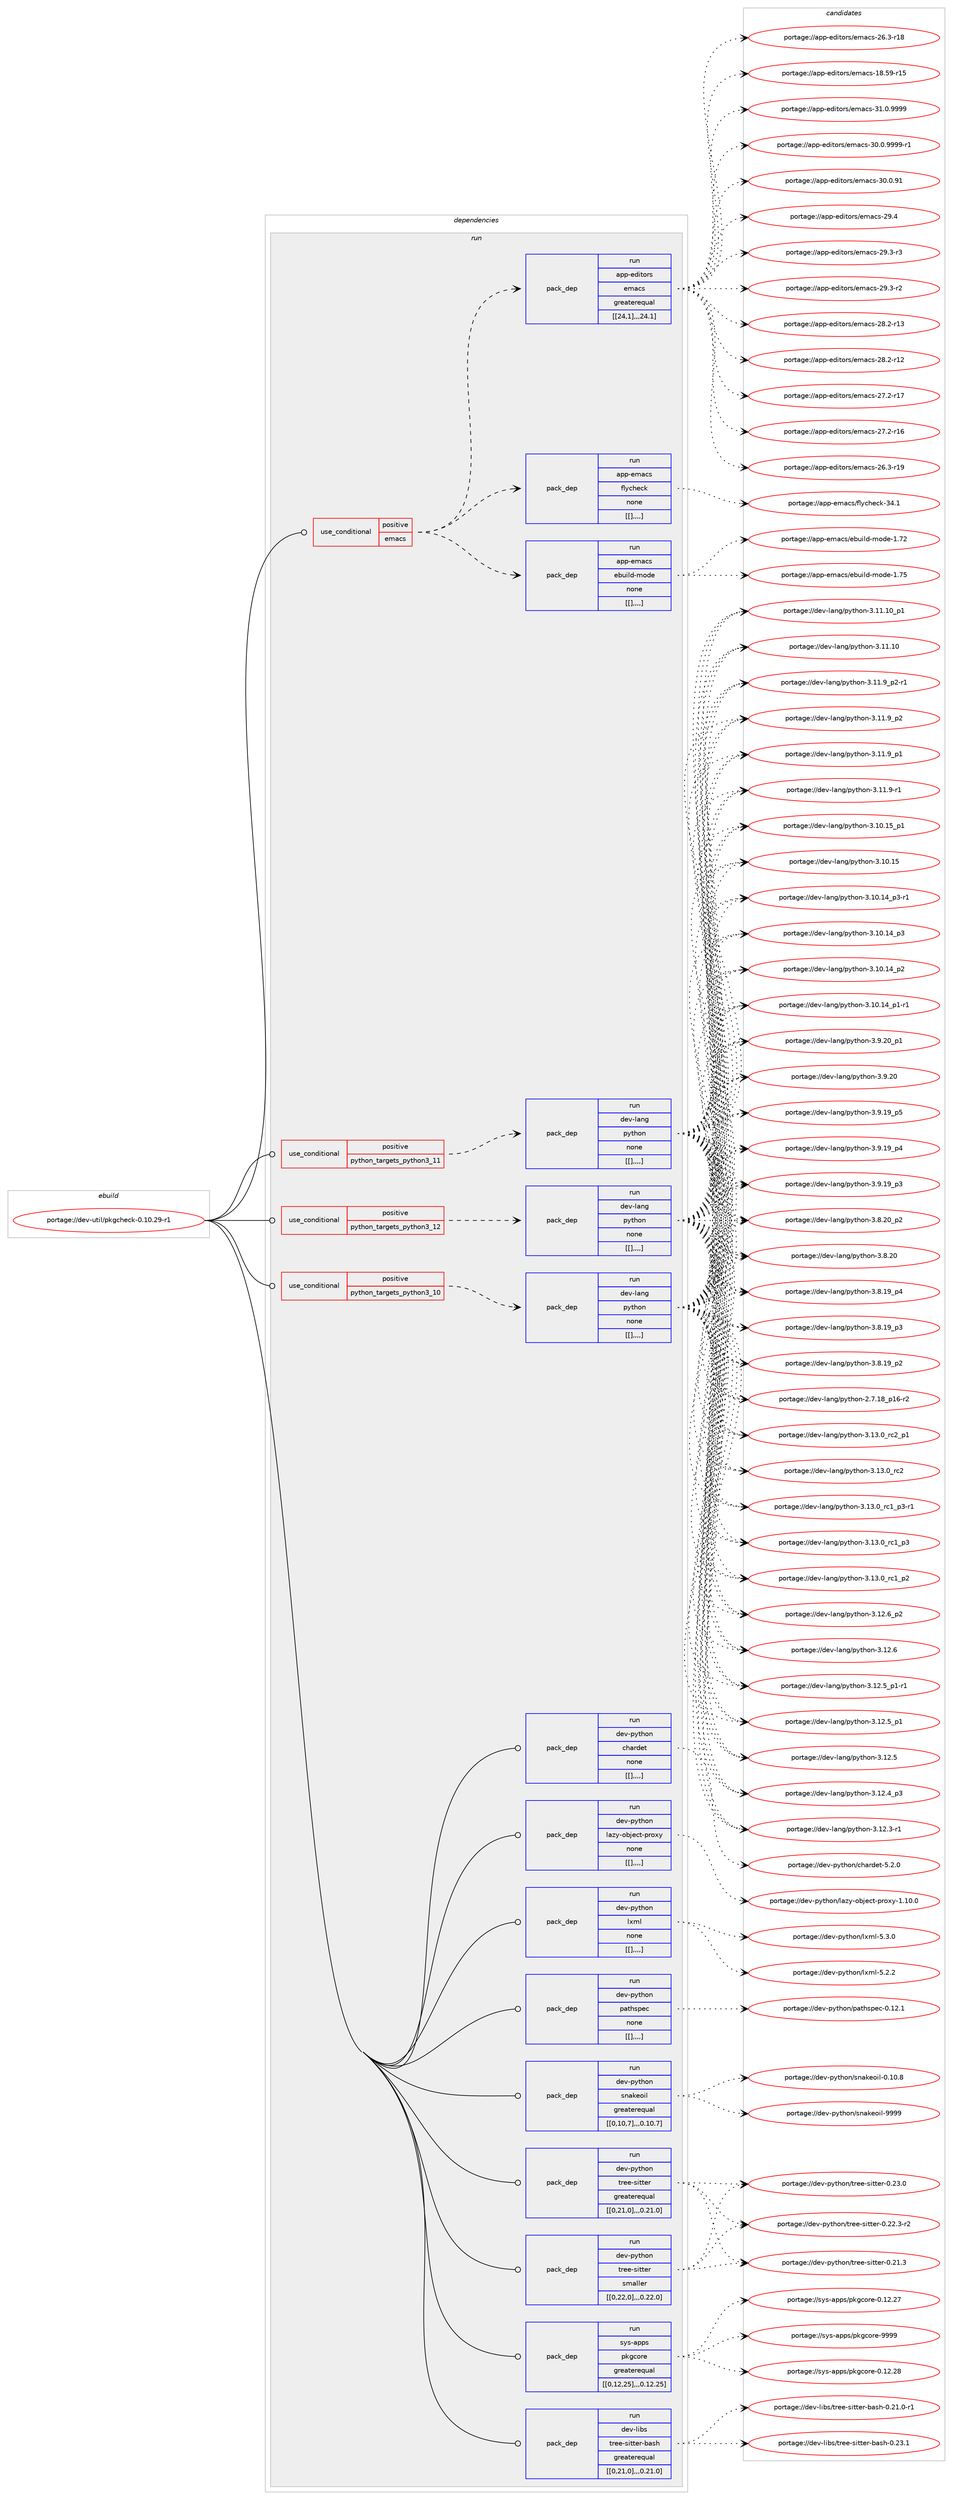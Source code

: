 digraph prolog {

# *************
# Graph options
# *************

newrank=true;
concentrate=true;
compound=true;
graph [rankdir=LR,fontname=Helvetica,fontsize=10,ranksep=1.5];#, ranksep=2.5, nodesep=0.2];
edge  [arrowhead=vee];
node  [fontname=Helvetica,fontsize=10];

# **********
# The ebuild
# **********

subgraph cluster_leftcol {
color=gray;
label=<<i>ebuild</i>>;
id [label="portage://dev-util/pkgcheck-0.10.29-r1", color=red, width=4, href="../dev-util/pkgcheck-0.10.29-r1.svg"];
}

# ****************
# The dependencies
# ****************

subgraph cluster_midcol {
color=gray;
label=<<i>dependencies</i>>;
subgraph cluster_compile {
fillcolor="#eeeeee";
style=filled;
label=<<i>compile</i>>;
}
subgraph cluster_compileandrun {
fillcolor="#eeeeee";
style=filled;
label=<<i>compile and run</i>>;
}
subgraph cluster_run {
fillcolor="#eeeeee";
style=filled;
label=<<i>run</i>>;
subgraph cond64110 {
dependency223484 [label=<<TABLE BORDER="0" CELLBORDER="1" CELLSPACING="0" CELLPADDING="4"><TR><TD ROWSPAN="3" CELLPADDING="10">use_conditional</TD></TR><TR><TD>positive</TD></TR><TR><TD>emacs</TD></TR></TABLE>>, shape=none, color=red];
subgraph pack157938 {
dependency223485 [label=<<TABLE BORDER="0" CELLBORDER="1" CELLSPACING="0" CELLPADDING="4" WIDTH="220"><TR><TD ROWSPAN="6" CELLPADDING="30">pack_dep</TD></TR><TR><TD WIDTH="110">run</TD></TR><TR><TD>app-editors</TD></TR><TR><TD>emacs</TD></TR><TR><TD>greaterequal</TD></TR><TR><TD>[[24,1],,,24.1]</TD></TR></TABLE>>, shape=none, color=blue];
}
dependency223484:e -> dependency223485:w [weight=20,style="dashed",arrowhead="vee"];
subgraph pack157939 {
dependency223486 [label=<<TABLE BORDER="0" CELLBORDER="1" CELLSPACING="0" CELLPADDING="4" WIDTH="220"><TR><TD ROWSPAN="6" CELLPADDING="30">pack_dep</TD></TR><TR><TD WIDTH="110">run</TD></TR><TR><TD>app-emacs</TD></TR><TR><TD>ebuild-mode</TD></TR><TR><TD>none</TD></TR><TR><TD>[[],,,,]</TD></TR></TABLE>>, shape=none, color=blue];
}
dependency223484:e -> dependency223486:w [weight=20,style="dashed",arrowhead="vee"];
subgraph pack157940 {
dependency223487 [label=<<TABLE BORDER="0" CELLBORDER="1" CELLSPACING="0" CELLPADDING="4" WIDTH="220"><TR><TD ROWSPAN="6" CELLPADDING="30">pack_dep</TD></TR><TR><TD WIDTH="110">run</TD></TR><TR><TD>app-emacs</TD></TR><TR><TD>flycheck</TD></TR><TR><TD>none</TD></TR><TR><TD>[[],,,,]</TD></TR></TABLE>>, shape=none, color=blue];
}
dependency223484:e -> dependency223487:w [weight=20,style="dashed",arrowhead="vee"];
}
id:e -> dependency223484:w [weight=20,style="solid",arrowhead="odot"];
subgraph cond64111 {
dependency223488 [label=<<TABLE BORDER="0" CELLBORDER="1" CELLSPACING="0" CELLPADDING="4"><TR><TD ROWSPAN="3" CELLPADDING="10">use_conditional</TD></TR><TR><TD>positive</TD></TR><TR><TD>python_targets_python3_10</TD></TR></TABLE>>, shape=none, color=red];
subgraph pack157941 {
dependency223489 [label=<<TABLE BORDER="0" CELLBORDER="1" CELLSPACING="0" CELLPADDING="4" WIDTH="220"><TR><TD ROWSPAN="6" CELLPADDING="30">pack_dep</TD></TR><TR><TD WIDTH="110">run</TD></TR><TR><TD>dev-lang</TD></TR><TR><TD>python</TD></TR><TR><TD>none</TD></TR><TR><TD>[[],,,,]</TD></TR></TABLE>>, shape=none, color=blue];
}
dependency223488:e -> dependency223489:w [weight=20,style="dashed",arrowhead="vee"];
}
id:e -> dependency223488:w [weight=20,style="solid",arrowhead="odot"];
subgraph cond64112 {
dependency223490 [label=<<TABLE BORDER="0" CELLBORDER="1" CELLSPACING="0" CELLPADDING="4"><TR><TD ROWSPAN="3" CELLPADDING="10">use_conditional</TD></TR><TR><TD>positive</TD></TR><TR><TD>python_targets_python3_11</TD></TR></TABLE>>, shape=none, color=red];
subgraph pack157942 {
dependency223491 [label=<<TABLE BORDER="0" CELLBORDER="1" CELLSPACING="0" CELLPADDING="4" WIDTH="220"><TR><TD ROWSPAN="6" CELLPADDING="30">pack_dep</TD></TR><TR><TD WIDTH="110">run</TD></TR><TR><TD>dev-lang</TD></TR><TR><TD>python</TD></TR><TR><TD>none</TD></TR><TR><TD>[[],,,,]</TD></TR></TABLE>>, shape=none, color=blue];
}
dependency223490:e -> dependency223491:w [weight=20,style="dashed",arrowhead="vee"];
}
id:e -> dependency223490:w [weight=20,style="solid",arrowhead="odot"];
subgraph cond64113 {
dependency223492 [label=<<TABLE BORDER="0" CELLBORDER="1" CELLSPACING="0" CELLPADDING="4"><TR><TD ROWSPAN="3" CELLPADDING="10">use_conditional</TD></TR><TR><TD>positive</TD></TR><TR><TD>python_targets_python3_12</TD></TR></TABLE>>, shape=none, color=red];
subgraph pack157943 {
dependency223493 [label=<<TABLE BORDER="0" CELLBORDER="1" CELLSPACING="0" CELLPADDING="4" WIDTH="220"><TR><TD ROWSPAN="6" CELLPADDING="30">pack_dep</TD></TR><TR><TD WIDTH="110">run</TD></TR><TR><TD>dev-lang</TD></TR><TR><TD>python</TD></TR><TR><TD>none</TD></TR><TR><TD>[[],,,,]</TD></TR></TABLE>>, shape=none, color=blue];
}
dependency223492:e -> dependency223493:w [weight=20,style="dashed",arrowhead="vee"];
}
id:e -> dependency223492:w [weight=20,style="solid",arrowhead="odot"];
subgraph pack157944 {
dependency223494 [label=<<TABLE BORDER="0" CELLBORDER="1" CELLSPACING="0" CELLPADDING="4" WIDTH="220"><TR><TD ROWSPAN="6" CELLPADDING="30">pack_dep</TD></TR><TR><TD WIDTH="110">run</TD></TR><TR><TD>dev-libs</TD></TR><TR><TD>tree-sitter-bash</TD></TR><TR><TD>greaterequal</TD></TR><TR><TD>[[0,21,0],,,0.21.0]</TD></TR></TABLE>>, shape=none, color=blue];
}
id:e -> dependency223494:w [weight=20,style="solid",arrowhead="odot"];
subgraph pack157945 {
dependency223495 [label=<<TABLE BORDER="0" CELLBORDER="1" CELLSPACING="0" CELLPADDING="4" WIDTH="220"><TR><TD ROWSPAN="6" CELLPADDING="30">pack_dep</TD></TR><TR><TD WIDTH="110">run</TD></TR><TR><TD>dev-python</TD></TR><TR><TD>chardet</TD></TR><TR><TD>none</TD></TR><TR><TD>[[],,,,]</TD></TR></TABLE>>, shape=none, color=blue];
}
id:e -> dependency223495:w [weight=20,style="solid",arrowhead="odot"];
subgraph pack157946 {
dependency223496 [label=<<TABLE BORDER="0" CELLBORDER="1" CELLSPACING="0" CELLPADDING="4" WIDTH="220"><TR><TD ROWSPAN="6" CELLPADDING="30">pack_dep</TD></TR><TR><TD WIDTH="110">run</TD></TR><TR><TD>dev-python</TD></TR><TR><TD>lazy-object-proxy</TD></TR><TR><TD>none</TD></TR><TR><TD>[[],,,,]</TD></TR></TABLE>>, shape=none, color=blue];
}
id:e -> dependency223496:w [weight=20,style="solid",arrowhead="odot"];
subgraph pack157947 {
dependency223497 [label=<<TABLE BORDER="0" CELLBORDER="1" CELLSPACING="0" CELLPADDING="4" WIDTH="220"><TR><TD ROWSPAN="6" CELLPADDING="30">pack_dep</TD></TR><TR><TD WIDTH="110">run</TD></TR><TR><TD>dev-python</TD></TR><TR><TD>lxml</TD></TR><TR><TD>none</TD></TR><TR><TD>[[],,,,]</TD></TR></TABLE>>, shape=none, color=blue];
}
id:e -> dependency223497:w [weight=20,style="solid",arrowhead="odot"];
subgraph pack157948 {
dependency223498 [label=<<TABLE BORDER="0" CELLBORDER="1" CELLSPACING="0" CELLPADDING="4" WIDTH="220"><TR><TD ROWSPAN="6" CELLPADDING="30">pack_dep</TD></TR><TR><TD WIDTH="110">run</TD></TR><TR><TD>dev-python</TD></TR><TR><TD>pathspec</TD></TR><TR><TD>none</TD></TR><TR><TD>[[],,,,]</TD></TR></TABLE>>, shape=none, color=blue];
}
id:e -> dependency223498:w [weight=20,style="solid",arrowhead="odot"];
subgraph pack157949 {
dependency223499 [label=<<TABLE BORDER="0" CELLBORDER="1" CELLSPACING="0" CELLPADDING="4" WIDTH="220"><TR><TD ROWSPAN="6" CELLPADDING="30">pack_dep</TD></TR><TR><TD WIDTH="110">run</TD></TR><TR><TD>dev-python</TD></TR><TR><TD>snakeoil</TD></TR><TR><TD>greaterequal</TD></TR><TR><TD>[[0,10,7],,,0.10.7]</TD></TR></TABLE>>, shape=none, color=blue];
}
id:e -> dependency223499:w [weight=20,style="solid",arrowhead="odot"];
subgraph pack157950 {
dependency223500 [label=<<TABLE BORDER="0" CELLBORDER="1" CELLSPACING="0" CELLPADDING="4" WIDTH="220"><TR><TD ROWSPAN="6" CELLPADDING="30">pack_dep</TD></TR><TR><TD WIDTH="110">run</TD></TR><TR><TD>dev-python</TD></TR><TR><TD>tree-sitter</TD></TR><TR><TD>greaterequal</TD></TR><TR><TD>[[0,21,0],,,0.21.0]</TD></TR></TABLE>>, shape=none, color=blue];
}
id:e -> dependency223500:w [weight=20,style="solid",arrowhead="odot"];
subgraph pack157951 {
dependency223501 [label=<<TABLE BORDER="0" CELLBORDER="1" CELLSPACING="0" CELLPADDING="4" WIDTH="220"><TR><TD ROWSPAN="6" CELLPADDING="30">pack_dep</TD></TR><TR><TD WIDTH="110">run</TD></TR><TR><TD>dev-python</TD></TR><TR><TD>tree-sitter</TD></TR><TR><TD>smaller</TD></TR><TR><TD>[[0,22,0],,,0.22.0]</TD></TR></TABLE>>, shape=none, color=blue];
}
id:e -> dependency223501:w [weight=20,style="solid",arrowhead="odot"];
subgraph pack157952 {
dependency223502 [label=<<TABLE BORDER="0" CELLBORDER="1" CELLSPACING="0" CELLPADDING="4" WIDTH="220"><TR><TD ROWSPAN="6" CELLPADDING="30">pack_dep</TD></TR><TR><TD WIDTH="110">run</TD></TR><TR><TD>sys-apps</TD></TR><TR><TD>pkgcore</TD></TR><TR><TD>greaterequal</TD></TR><TR><TD>[[0,12,25],,,0.12.25]</TD></TR></TABLE>>, shape=none, color=blue];
}
id:e -> dependency223502:w [weight=20,style="solid",arrowhead="odot"];
}
}

# **************
# The candidates
# **************

subgraph cluster_choices {
rank=same;
color=gray;
label=<<i>candidates</i>>;

subgraph choice157938 {
color=black;
nodesep=1;
choice971121124510110010511611111411547101109979911545514946484657575757 [label="portage://app-editors/emacs-31.0.9999", color=red, width=4,href="../app-editors/emacs-31.0.9999.svg"];
choice9711211245101100105116111114115471011099799115455148464846575757574511449 [label="portage://app-editors/emacs-30.0.9999-r1", color=red, width=4,href="../app-editors/emacs-30.0.9999-r1.svg"];
choice97112112451011001051161111141154710110997991154551484648465749 [label="portage://app-editors/emacs-30.0.91", color=red, width=4,href="../app-editors/emacs-30.0.91.svg"];
choice97112112451011001051161111141154710110997991154550574652 [label="portage://app-editors/emacs-29.4", color=red, width=4,href="../app-editors/emacs-29.4.svg"];
choice971121124510110010511611111411547101109979911545505746514511451 [label="portage://app-editors/emacs-29.3-r3", color=red, width=4,href="../app-editors/emacs-29.3-r3.svg"];
choice971121124510110010511611111411547101109979911545505746514511450 [label="portage://app-editors/emacs-29.3-r2", color=red, width=4,href="../app-editors/emacs-29.3-r2.svg"];
choice97112112451011001051161111141154710110997991154550564650451144951 [label="portage://app-editors/emacs-28.2-r13", color=red, width=4,href="../app-editors/emacs-28.2-r13.svg"];
choice97112112451011001051161111141154710110997991154550564650451144950 [label="portage://app-editors/emacs-28.2-r12", color=red, width=4,href="../app-editors/emacs-28.2-r12.svg"];
choice97112112451011001051161111141154710110997991154550554650451144955 [label="portage://app-editors/emacs-27.2-r17", color=red, width=4,href="../app-editors/emacs-27.2-r17.svg"];
choice97112112451011001051161111141154710110997991154550554650451144954 [label="portage://app-editors/emacs-27.2-r16", color=red, width=4,href="../app-editors/emacs-27.2-r16.svg"];
choice97112112451011001051161111141154710110997991154550544651451144957 [label="portage://app-editors/emacs-26.3-r19", color=red, width=4,href="../app-editors/emacs-26.3-r19.svg"];
choice97112112451011001051161111141154710110997991154550544651451144956 [label="portage://app-editors/emacs-26.3-r18", color=red, width=4,href="../app-editors/emacs-26.3-r18.svg"];
choice9711211245101100105116111114115471011099799115454956465357451144953 [label="portage://app-editors/emacs-18.59-r15", color=red, width=4,href="../app-editors/emacs-18.59-r15.svg"];
dependency223485:e -> choice971121124510110010511611111411547101109979911545514946484657575757:w [style=dotted,weight="100"];
dependency223485:e -> choice9711211245101100105116111114115471011099799115455148464846575757574511449:w [style=dotted,weight="100"];
dependency223485:e -> choice97112112451011001051161111141154710110997991154551484648465749:w [style=dotted,weight="100"];
dependency223485:e -> choice97112112451011001051161111141154710110997991154550574652:w [style=dotted,weight="100"];
dependency223485:e -> choice971121124510110010511611111411547101109979911545505746514511451:w [style=dotted,weight="100"];
dependency223485:e -> choice971121124510110010511611111411547101109979911545505746514511450:w [style=dotted,weight="100"];
dependency223485:e -> choice97112112451011001051161111141154710110997991154550564650451144951:w [style=dotted,weight="100"];
dependency223485:e -> choice97112112451011001051161111141154710110997991154550564650451144950:w [style=dotted,weight="100"];
dependency223485:e -> choice97112112451011001051161111141154710110997991154550554650451144955:w [style=dotted,weight="100"];
dependency223485:e -> choice97112112451011001051161111141154710110997991154550554650451144954:w [style=dotted,weight="100"];
dependency223485:e -> choice97112112451011001051161111141154710110997991154550544651451144957:w [style=dotted,weight="100"];
dependency223485:e -> choice97112112451011001051161111141154710110997991154550544651451144956:w [style=dotted,weight="100"];
dependency223485:e -> choice9711211245101100105116111114115471011099799115454956465357451144953:w [style=dotted,weight="100"];
}
subgraph choice157939 {
color=black;
nodesep=1;
choice971121124510110997991154710198117105108100451091111001014549465553 [label="portage://app-emacs/ebuild-mode-1.75", color=red, width=4,href="../app-emacs/ebuild-mode-1.75.svg"];
choice971121124510110997991154710198117105108100451091111001014549465550 [label="portage://app-emacs/ebuild-mode-1.72", color=red, width=4,href="../app-emacs/ebuild-mode-1.72.svg"];
dependency223486:e -> choice971121124510110997991154710198117105108100451091111001014549465553:w [style=dotted,weight="100"];
dependency223486:e -> choice971121124510110997991154710198117105108100451091111001014549465550:w [style=dotted,weight="100"];
}
subgraph choice157940 {
color=black;
nodesep=1;
choice971121124510110997991154710210812199104101991074551524649 [label="portage://app-emacs/flycheck-34.1", color=red, width=4,href="../app-emacs/flycheck-34.1.svg"];
dependency223487:e -> choice971121124510110997991154710210812199104101991074551524649:w [style=dotted,weight="100"];
}
subgraph choice157941 {
color=black;
nodesep=1;
choice100101118451089711010347112121116104111110455146495146489511499509511249 [label="portage://dev-lang/python-3.13.0_rc2_p1", color=red, width=4,href="../dev-lang/python-3.13.0_rc2_p1.svg"];
choice10010111845108971101034711212111610411111045514649514648951149950 [label="portage://dev-lang/python-3.13.0_rc2", color=red, width=4,href="../dev-lang/python-3.13.0_rc2.svg"];
choice1001011184510897110103471121211161041111104551464951464895114994995112514511449 [label="portage://dev-lang/python-3.13.0_rc1_p3-r1", color=red, width=4,href="../dev-lang/python-3.13.0_rc1_p3-r1.svg"];
choice100101118451089711010347112121116104111110455146495146489511499499511251 [label="portage://dev-lang/python-3.13.0_rc1_p3", color=red, width=4,href="../dev-lang/python-3.13.0_rc1_p3.svg"];
choice100101118451089711010347112121116104111110455146495146489511499499511250 [label="portage://dev-lang/python-3.13.0_rc1_p2", color=red, width=4,href="../dev-lang/python-3.13.0_rc1_p2.svg"];
choice100101118451089711010347112121116104111110455146495046549511250 [label="portage://dev-lang/python-3.12.6_p2", color=red, width=4,href="../dev-lang/python-3.12.6_p2.svg"];
choice10010111845108971101034711212111610411111045514649504654 [label="portage://dev-lang/python-3.12.6", color=red, width=4,href="../dev-lang/python-3.12.6.svg"];
choice1001011184510897110103471121211161041111104551464950465395112494511449 [label="portage://dev-lang/python-3.12.5_p1-r1", color=red, width=4,href="../dev-lang/python-3.12.5_p1-r1.svg"];
choice100101118451089711010347112121116104111110455146495046539511249 [label="portage://dev-lang/python-3.12.5_p1", color=red, width=4,href="../dev-lang/python-3.12.5_p1.svg"];
choice10010111845108971101034711212111610411111045514649504653 [label="portage://dev-lang/python-3.12.5", color=red, width=4,href="../dev-lang/python-3.12.5.svg"];
choice100101118451089711010347112121116104111110455146495046529511251 [label="portage://dev-lang/python-3.12.4_p3", color=red, width=4,href="../dev-lang/python-3.12.4_p3.svg"];
choice100101118451089711010347112121116104111110455146495046514511449 [label="portage://dev-lang/python-3.12.3-r1", color=red, width=4,href="../dev-lang/python-3.12.3-r1.svg"];
choice10010111845108971101034711212111610411111045514649494649489511249 [label="portage://dev-lang/python-3.11.10_p1", color=red, width=4,href="../dev-lang/python-3.11.10_p1.svg"];
choice1001011184510897110103471121211161041111104551464949464948 [label="portage://dev-lang/python-3.11.10", color=red, width=4,href="../dev-lang/python-3.11.10.svg"];
choice1001011184510897110103471121211161041111104551464949465795112504511449 [label="portage://dev-lang/python-3.11.9_p2-r1", color=red, width=4,href="../dev-lang/python-3.11.9_p2-r1.svg"];
choice100101118451089711010347112121116104111110455146494946579511250 [label="portage://dev-lang/python-3.11.9_p2", color=red, width=4,href="../dev-lang/python-3.11.9_p2.svg"];
choice100101118451089711010347112121116104111110455146494946579511249 [label="portage://dev-lang/python-3.11.9_p1", color=red, width=4,href="../dev-lang/python-3.11.9_p1.svg"];
choice100101118451089711010347112121116104111110455146494946574511449 [label="portage://dev-lang/python-3.11.9-r1", color=red, width=4,href="../dev-lang/python-3.11.9-r1.svg"];
choice10010111845108971101034711212111610411111045514649484649539511249 [label="portage://dev-lang/python-3.10.15_p1", color=red, width=4,href="../dev-lang/python-3.10.15_p1.svg"];
choice1001011184510897110103471121211161041111104551464948464953 [label="portage://dev-lang/python-3.10.15", color=red, width=4,href="../dev-lang/python-3.10.15.svg"];
choice100101118451089711010347112121116104111110455146494846495295112514511449 [label="portage://dev-lang/python-3.10.14_p3-r1", color=red, width=4,href="../dev-lang/python-3.10.14_p3-r1.svg"];
choice10010111845108971101034711212111610411111045514649484649529511251 [label="portage://dev-lang/python-3.10.14_p3", color=red, width=4,href="../dev-lang/python-3.10.14_p3.svg"];
choice10010111845108971101034711212111610411111045514649484649529511250 [label="portage://dev-lang/python-3.10.14_p2", color=red, width=4,href="../dev-lang/python-3.10.14_p2.svg"];
choice100101118451089711010347112121116104111110455146494846495295112494511449 [label="portage://dev-lang/python-3.10.14_p1-r1", color=red, width=4,href="../dev-lang/python-3.10.14_p1-r1.svg"];
choice100101118451089711010347112121116104111110455146574650489511249 [label="portage://dev-lang/python-3.9.20_p1", color=red, width=4,href="../dev-lang/python-3.9.20_p1.svg"];
choice10010111845108971101034711212111610411111045514657465048 [label="portage://dev-lang/python-3.9.20", color=red, width=4,href="../dev-lang/python-3.9.20.svg"];
choice100101118451089711010347112121116104111110455146574649579511253 [label="portage://dev-lang/python-3.9.19_p5", color=red, width=4,href="../dev-lang/python-3.9.19_p5.svg"];
choice100101118451089711010347112121116104111110455146574649579511252 [label="portage://dev-lang/python-3.9.19_p4", color=red, width=4,href="../dev-lang/python-3.9.19_p4.svg"];
choice100101118451089711010347112121116104111110455146574649579511251 [label="portage://dev-lang/python-3.9.19_p3", color=red, width=4,href="../dev-lang/python-3.9.19_p3.svg"];
choice100101118451089711010347112121116104111110455146564650489511250 [label="portage://dev-lang/python-3.8.20_p2", color=red, width=4,href="../dev-lang/python-3.8.20_p2.svg"];
choice10010111845108971101034711212111610411111045514656465048 [label="portage://dev-lang/python-3.8.20", color=red, width=4,href="../dev-lang/python-3.8.20.svg"];
choice100101118451089711010347112121116104111110455146564649579511252 [label="portage://dev-lang/python-3.8.19_p4", color=red, width=4,href="../dev-lang/python-3.8.19_p4.svg"];
choice100101118451089711010347112121116104111110455146564649579511251 [label="portage://dev-lang/python-3.8.19_p3", color=red, width=4,href="../dev-lang/python-3.8.19_p3.svg"];
choice100101118451089711010347112121116104111110455146564649579511250 [label="portage://dev-lang/python-3.8.19_p2", color=red, width=4,href="../dev-lang/python-3.8.19_p2.svg"];
choice100101118451089711010347112121116104111110455046554649569511249544511450 [label="portage://dev-lang/python-2.7.18_p16-r2", color=red, width=4,href="../dev-lang/python-2.7.18_p16-r2.svg"];
dependency223489:e -> choice100101118451089711010347112121116104111110455146495146489511499509511249:w [style=dotted,weight="100"];
dependency223489:e -> choice10010111845108971101034711212111610411111045514649514648951149950:w [style=dotted,weight="100"];
dependency223489:e -> choice1001011184510897110103471121211161041111104551464951464895114994995112514511449:w [style=dotted,weight="100"];
dependency223489:e -> choice100101118451089711010347112121116104111110455146495146489511499499511251:w [style=dotted,weight="100"];
dependency223489:e -> choice100101118451089711010347112121116104111110455146495146489511499499511250:w [style=dotted,weight="100"];
dependency223489:e -> choice100101118451089711010347112121116104111110455146495046549511250:w [style=dotted,weight="100"];
dependency223489:e -> choice10010111845108971101034711212111610411111045514649504654:w [style=dotted,weight="100"];
dependency223489:e -> choice1001011184510897110103471121211161041111104551464950465395112494511449:w [style=dotted,weight="100"];
dependency223489:e -> choice100101118451089711010347112121116104111110455146495046539511249:w [style=dotted,weight="100"];
dependency223489:e -> choice10010111845108971101034711212111610411111045514649504653:w [style=dotted,weight="100"];
dependency223489:e -> choice100101118451089711010347112121116104111110455146495046529511251:w [style=dotted,weight="100"];
dependency223489:e -> choice100101118451089711010347112121116104111110455146495046514511449:w [style=dotted,weight="100"];
dependency223489:e -> choice10010111845108971101034711212111610411111045514649494649489511249:w [style=dotted,weight="100"];
dependency223489:e -> choice1001011184510897110103471121211161041111104551464949464948:w [style=dotted,weight="100"];
dependency223489:e -> choice1001011184510897110103471121211161041111104551464949465795112504511449:w [style=dotted,weight="100"];
dependency223489:e -> choice100101118451089711010347112121116104111110455146494946579511250:w [style=dotted,weight="100"];
dependency223489:e -> choice100101118451089711010347112121116104111110455146494946579511249:w [style=dotted,weight="100"];
dependency223489:e -> choice100101118451089711010347112121116104111110455146494946574511449:w [style=dotted,weight="100"];
dependency223489:e -> choice10010111845108971101034711212111610411111045514649484649539511249:w [style=dotted,weight="100"];
dependency223489:e -> choice1001011184510897110103471121211161041111104551464948464953:w [style=dotted,weight="100"];
dependency223489:e -> choice100101118451089711010347112121116104111110455146494846495295112514511449:w [style=dotted,weight="100"];
dependency223489:e -> choice10010111845108971101034711212111610411111045514649484649529511251:w [style=dotted,weight="100"];
dependency223489:e -> choice10010111845108971101034711212111610411111045514649484649529511250:w [style=dotted,weight="100"];
dependency223489:e -> choice100101118451089711010347112121116104111110455146494846495295112494511449:w [style=dotted,weight="100"];
dependency223489:e -> choice100101118451089711010347112121116104111110455146574650489511249:w [style=dotted,weight="100"];
dependency223489:e -> choice10010111845108971101034711212111610411111045514657465048:w [style=dotted,weight="100"];
dependency223489:e -> choice100101118451089711010347112121116104111110455146574649579511253:w [style=dotted,weight="100"];
dependency223489:e -> choice100101118451089711010347112121116104111110455146574649579511252:w [style=dotted,weight="100"];
dependency223489:e -> choice100101118451089711010347112121116104111110455146574649579511251:w [style=dotted,weight="100"];
dependency223489:e -> choice100101118451089711010347112121116104111110455146564650489511250:w [style=dotted,weight="100"];
dependency223489:e -> choice10010111845108971101034711212111610411111045514656465048:w [style=dotted,weight="100"];
dependency223489:e -> choice100101118451089711010347112121116104111110455146564649579511252:w [style=dotted,weight="100"];
dependency223489:e -> choice100101118451089711010347112121116104111110455146564649579511251:w [style=dotted,weight="100"];
dependency223489:e -> choice100101118451089711010347112121116104111110455146564649579511250:w [style=dotted,weight="100"];
dependency223489:e -> choice100101118451089711010347112121116104111110455046554649569511249544511450:w [style=dotted,weight="100"];
}
subgraph choice157942 {
color=black;
nodesep=1;
choice100101118451089711010347112121116104111110455146495146489511499509511249 [label="portage://dev-lang/python-3.13.0_rc2_p1", color=red, width=4,href="../dev-lang/python-3.13.0_rc2_p1.svg"];
choice10010111845108971101034711212111610411111045514649514648951149950 [label="portage://dev-lang/python-3.13.0_rc2", color=red, width=4,href="../dev-lang/python-3.13.0_rc2.svg"];
choice1001011184510897110103471121211161041111104551464951464895114994995112514511449 [label="portage://dev-lang/python-3.13.0_rc1_p3-r1", color=red, width=4,href="../dev-lang/python-3.13.0_rc1_p3-r1.svg"];
choice100101118451089711010347112121116104111110455146495146489511499499511251 [label="portage://dev-lang/python-3.13.0_rc1_p3", color=red, width=4,href="../dev-lang/python-3.13.0_rc1_p3.svg"];
choice100101118451089711010347112121116104111110455146495146489511499499511250 [label="portage://dev-lang/python-3.13.0_rc1_p2", color=red, width=4,href="../dev-lang/python-3.13.0_rc1_p2.svg"];
choice100101118451089711010347112121116104111110455146495046549511250 [label="portage://dev-lang/python-3.12.6_p2", color=red, width=4,href="../dev-lang/python-3.12.6_p2.svg"];
choice10010111845108971101034711212111610411111045514649504654 [label="portage://dev-lang/python-3.12.6", color=red, width=4,href="../dev-lang/python-3.12.6.svg"];
choice1001011184510897110103471121211161041111104551464950465395112494511449 [label="portage://dev-lang/python-3.12.5_p1-r1", color=red, width=4,href="../dev-lang/python-3.12.5_p1-r1.svg"];
choice100101118451089711010347112121116104111110455146495046539511249 [label="portage://dev-lang/python-3.12.5_p1", color=red, width=4,href="../dev-lang/python-3.12.5_p1.svg"];
choice10010111845108971101034711212111610411111045514649504653 [label="portage://dev-lang/python-3.12.5", color=red, width=4,href="../dev-lang/python-3.12.5.svg"];
choice100101118451089711010347112121116104111110455146495046529511251 [label="portage://dev-lang/python-3.12.4_p3", color=red, width=4,href="../dev-lang/python-3.12.4_p3.svg"];
choice100101118451089711010347112121116104111110455146495046514511449 [label="portage://dev-lang/python-3.12.3-r1", color=red, width=4,href="../dev-lang/python-3.12.3-r1.svg"];
choice10010111845108971101034711212111610411111045514649494649489511249 [label="portage://dev-lang/python-3.11.10_p1", color=red, width=4,href="../dev-lang/python-3.11.10_p1.svg"];
choice1001011184510897110103471121211161041111104551464949464948 [label="portage://dev-lang/python-3.11.10", color=red, width=4,href="../dev-lang/python-3.11.10.svg"];
choice1001011184510897110103471121211161041111104551464949465795112504511449 [label="portage://dev-lang/python-3.11.9_p2-r1", color=red, width=4,href="../dev-lang/python-3.11.9_p2-r1.svg"];
choice100101118451089711010347112121116104111110455146494946579511250 [label="portage://dev-lang/python-3.11.9_p2", color=red, width=4,href="../dev-lang/python-3.11.9_p2.svg"];
choice100101118451089711010347112121116104111110455146494946579511249 [label="portage://dev-lang/python-3.11.9_p1", color=red, width=4,href="../dev-lang/python-3.11.9_p1.svg"];
choice100101118451089711010347112121116104111110455146494946574511449 [label="portage://dev-lang/python-3.11.9-r1", color=red, width=4,href="../dev-lang/python-3.11.9-r1.svg"];
choice10010111845108971101034711212111610411111045514649484649539511249 [label="portage://dev-lang/python-3.10.15_p1", color=red, width=4,href="../dev-lang/python-3.10.15_p1.svg"];
choice1001011184510897110103471121211161041111104551464948464953 [label="portage://dev-lang/python-3.10.15", color=red, width=4,href="../dev-lang/python-3.10.15.svg"];
choice100101118451089711010347112121116104111110455146494846495295112514511449 [label="portage://dev-lang/python-3.10.14_p3-r1", color=red, width=4,href="../dev-lang/python-3.10.14_p3-r1.svg"];
choice10010111845108971101034711212111610411111045514649484649529511251 [label="portage://dev-lang/python-3.10.14_p3", color=red, width=4,href="../dev-lang/python-3.10.14_p3.svg"];
choice10010111845108971101034711212111610411111045514649484649529511250 [label="portage://dev-lang/python-3.10.14_p2", color=red, width=4,href="../dev-lang/python-3.10.14_p2.svg"];
choice100101118451089711010347112121116104111110455146494846495295112494511449 [label="portage://dev-lang/python-3.10.14_p1-r1", color=red, width=4,href="../dev-lang/python-3.10.14_p1-r1.svg"];
choice100101118451089711010347112121116104111110455146574650489511249 [label="portage://dev-lang/python-3.9.20_p1", color=red, width=4,href="../dev-lang/python-3.9.20_p1.svg"];
choice10010111845108971101034711212111610411111045514657465048 [label="portage://dev-lang/python-3.9.20", color=red, width=4,href="../dev-lang/python-3.9.20.svg"];
choice100101118451089711010347112121116104111110455146574649579511253 [label="portage://dev-lang/python-3.9.19_p5", color=red, width=4,href="../dev-lang/python-3.9.19_p5.svg"];
choice100101118451089711010347112121116104111110455146574649579511252 [label="portage://dev-lang/python-3.9.19_p4", color=red, width=4,href="../dev-lang/python-3.9.19_p4.svg"];
choice100101118451089711010347112121116104111110455146574649579511251 [label="portage://dev-lang/python-3.9.19_p3", color=red, width=4,href="../dev-lang/python-3.9.19_p3.svg"];
choice100101118451089711010347112121116104111110455146564650489511250 [label="portage://dev-lang/python-3.8.20_p2", color=red, width=4,href="../dev-lang/python-3.8.20_p2.svg"];
choice10010111845108971101034711212111610411111045514656465048 [label="portage://dev-lang/python-3.8.20", color=red, width=4,href="../dev-lang/python-3.8.20.svg"];
choice100101118451089711010347112121116104111110455146564649579511252 [label="portage://dev-lang/python-3.8.19_p4", color=red, width=4,href="../dev-lang/python-3.8.19_p4.svg"];
choice100101118451089711010347112121116104111110455146564649579511251 [label="portage://dev-lang/python-3.8.19_p3", color=red, width=4,href="../dev-lang/python-3.8.19_p3.svg"];
choice100101118451089711010347112121116104111110455146564649579511250 [label="portage://dev-lang/python-3.8.19_p2", color=red, width=4,href="../dev-lang/python-3.8.19_p2.svg"];
choice100101118451089711010347112121116104111110455046554649569511249544511450 [label="portage://dev-lang/python-2.7.18_p16-r2", color=red, width=4,href="../dev-lang/python-2.7.18_p16-r2.svg"];
dependency223491:e -> choice100101118451089711010347112121116104111110455146495146489511499509511249:w [style=dotted,weight="100"];
dependency223491:e -> choice10010111845108971101034711212111610411111045514649514648951149950:w [style=dotted,weight="100"];
dependency223491:e -> choice1001011184510897110103471121211161041111104551464951464895114994995112514511449:w [style=dotted,weight="100"];
dependency223491:e -> choice100101118451089711010347112121116104111110455146495146489511499499511251:w [style=dotted,weight="100"];
dependency223491:e -> choice100101118451089711010347112121116104111110455146495146489511499499511250:w [style=dotted,weight="100"];
dependency223491:e -> choice100101118451089711010347112121116104111110455146495046549511250:w [style=dotted,weight="100"];
dependency223491:e -> choice10010111845108971101034711212111610411111045514649504654:w [style=dotted,weight="100"];
dependency223491:e -> choice1001011184510897110103471121211161041111104551464950465395112494511449:w [style=dotted,weight="100"];
dependency223491:e -> choice100101118451089711010347112121116104111110455146495046539511249:w [style=dotted,weight="100"];
dependency223491:e -> choice10010111845108971101034711212111610411111045514649504653:w [style=dotted,weight="100"];
dependency223491:e -> choice100101118451089711010347112121116104111110455146495046529511251:w [style=dotted,weight="100"];
dependency223491:e -> choice100101118451089711010347112121116104111110455146495046514511449:w [style=dotted,weight="100"];
dependency223491:e -> choice10010111845108971101034711212111610411111045514649494649489511249:w [style=dotted,weight="100"];
dependency223491:e -> choice1001011184510897110103471121211161041111104551464949464948:w [style=dotted,weight="100"];
dependency223491:e -> choice1001011184510897110103471121211161041111104551464949465795112504511449:w [style=dotted,weight="100"];
dependency223491:e -> choice100101118451089711010347112121116104111110455146494946579511250:w [style=dotted,weight="100"];
dependency223491:e -> choice100101118451089711010347112121116104111110455146494946579511249:w [style=dotted,weight="100"];
dependency223491:e -> choice100101118451089711010347112121116104111110455146494946574511449:w [style=dotted,weight="100"];
dependency223491:e -> choice10010111845108971101034711212111610411111045514649484649539511249:w [style=dotted,weight="100"];
dependency223491:e -> choice1001011184510897110103471121211161041111104551464948464953:w [style=dotted,weight="100"];
dependency223491:e -> choice100101118451089711010347112121116104111110455146494846495295112514511449:w [style=dotted,weight="100"];
dependency223491:e -> choice10010111845108971101034711212111610411111045514649484649529511251:w [style=dotted,weight="100"];
dependency223491:e -> choice10010111845108971101034711212111610411111045514649484649529511250:w [style=dotted,weight="100"];
dependency223491:e -> choice100101118451089711010347112121116104111110455146494846495295112494511449:w [style=dotted,weight="100"];
dependency223491:e -> choice100101118451089711010347112121116104111110455146574650489511249:w [style=dotted,weight="100"];
dependency223491:e -> choice10010111845108971101034711212111610411111045514657465048:w [style=dotted,weight="100"];
dependency223491:e -> choice100101118451089711010347112121116104111110455146574649579511253:w [style=dotted,weight="100"];
dependency223491:e -> choice100101118451089711010347112121116104111110455146574649579511252:w [style=dotted,weight="100"];
dependency223491:e -> choice100101118451089711010347112121116104111110455146574649579511251:w [style=dotted,weight="100"];
dependency223491:e -> choice100101118451089711010347112121116104111110455146564650489511250:w [style=dotted,weight="100"];
dependency223491:e -> choice10010111845108971101034711212111610411111045514656465048:w [style=dotted,weight="100"];
dependency223491:e -> choice100101118451089711010347112121116104111110455146564649579511252:w [style=dotted,weight="100"];
dependency223491:e -> choice100101118451089711010347112121116104111110455146564649579511251:w [style=dotted,weight="100"];
dependency223491:e -> choice100101118451089711010347112121116104111110455146564649579511250:w [style=dotted,weight="100"];
dependency223491:e -> choice100101118451089711010347112121116104111110455046554649569511249544511450:w [style=dotted,weight="100"];
}
subgraph choice157943 {
color=black;
nodesep=1;
choice100101118451089711010347112121116104111110455146495146489511499509511249 [label="portage://dev-lang/python-3.13.0_rc2_p1", color=red, width=4,href="../dev-lang/python-3.13.0_rc2_p1.svg"];
choice10010111845108971101034711212111610411111045514649514648951149950 [label="portage://dev-lang/python-3.13.0_rc2", color=red, width=4,href="../dev-lang/python-3.13.0_rc2.svg"];
choice1001011184510897110103471121211161041111104551464951464895114994995112514511449 [label="portage://dev-lang/python-3.13.0_rc1_p3-r1", color=red, width=4,href="../dev-lang/python-3.13.0_rc1_p3-r1.svg"];
choice100101118451089711010347112121116104111110455146495146489511499499511251 [label="portage://dev-lang/python-3.13.0_rc1_p3", color=red, width=4,href="../dev-lang/python-3.13.0_rc1_p3.svg"];
choice100101118451089711010347112121116104111110455146495146489511499499511250 [label="portage://dev-lang/python-3.13.0_rc1_p2", color=red, width=4,href="../dev-lang/python-3.13.0_rc1_p2.svg"];
choice100101118451089711010347112121116104111110455146495046549511250 [label="portage://dev-lang/python-3.12.6_p2", color=red, width=4,href="../dev-lang/python-3.12.6_p2.svg"];
choice10010111845108971101034711212111610411111045514649504654 [label="portage://dev-lang/python-3.12.6", color=red, width=4,href="../dev-lang/python-3.12.6.svg"];
choice1001011184510897110103471121211161041111104551464950465395112494511449 [label="portage://dev-lang/python-3.12.5_p1-r1", color=red, width=4,href="../dev-lang/python-3.12.5_p1-r1.svg"];
choice100101118451089711010347112121116104111110455146495046539511249 [label="portage://dev-lang/python-3.12.5_p1", color=red, width=4,href="../dev-lang/python-3.12.5_p1.svg"];
choice10010111845108971101034711212111610411111045514649504653 [label="portage://dev-lang/python-3.12.5", color=red, width=4,href="../dev-lang/python-3.12.5.svg"];
choice100101118451089711010347112121116104111110455146495046529511251 [label="portage://dev-lang/python-3.12.4_p3", color=red, width=4,href="../dev-lang/python-3.12.4_p3.svg"];
choice100101118451089711010347112121116104111110455146495046514511449 [label="portage://dev-lang/python-3.12.3-r1", color=red, width=4,href="../dev-lang/python-3.12.3-r1.svg"];
choice10010111845108971101034711212111610411111045514649494649489511249 [label="portage://dev-lang/python-3.11.10_p1", color=red, width=4,href="../dev-lang/python-3.11.10_p1.svg"];
choice1001011184510897110103471121211161041111104551464949464948 [label="portage://dev-lang/python-3.11.10", color=red, width=4,href="../dev-lang/python-3.11.10.svg"];
choice1001011184510897110103471121211161041111104551464949465795112504511449 [label="portage://dev-lang/python-3.11.9_p2-r1", color=red, width=4,href="../dev-lang/python-3.11.9_p2-r1.svg"];
choice100101118451089711010347112121116104111110455146494946579511250 [label="portage://dev-lang/python-3.11.9_p2", color=red, width=4,href="../dev-lang/python-3.11.9_p2.svg"];
choice100101118451089711010347112121116104111110455146494946579511249 [label="portage://dev-lang/python-3.11.9_p1", color=red, width=4,href="../dev-lang/python-3.11.9_p1.svg"];
choice100101118451089711010347112121116104111110455146494946574511449 [label="portage://dev-lang/python-3.11.9-r1", color=red, width=4,href="../dev-lang/python-3.11.9-r1.svg"];
choice10010111845108971101034711212111610411111045514649484649539511249 [label="portage://dev-lang/python-3.10.15_p1", color=red, width=4,href="../dev-lang/python-3.10.15_p1.svg"];
choice1001011184510897110103471121211161041111104551464948464953 [label="portage://dev-lang/python-3.10.15", color=red, width=4,href="../dev-lang/python-3.10.15.svg"];
choice100101118451089711010347112121116104111110455146494846495295112514511449 [label="portage://dev-lang/python-3.10.14_p3-r1", color=red, width=4,href="../dev-lang/python-3.10.14_p3-r1.svg"];
choice10010111845108971101034711212111610411111045514649484649529511251 [label="portage://dev-lang/python-3.10.14_p3", color=red, width=4,href="../dev-lang/python-3.10.14_p3.svg"];
choice10010111845108971101034711212111610411111045514649484649529511250 [label="portage://dev-lang/python-3.10.14_p2", color=red, width=4,href="../dev-lang/python-3.10.14_p2.svg"];
choice100101118451089711010347112121116104111110455146494846495295112494511449 [label="portage://dev-lang/python-3.10.14_p1-r1", color=red, width=4,href="../dev-lang/python-3.10.14_p1-r1.svg"];
choice100101118451089711010347112121116104111110455146574650489511249 [label="portage://dev-lang/python-3.9.20_p1", color=red, width=4,href="../dev-lang/python-3.9.20_p1.svg"];
choice10010111845108971101034711212111610411111045514657465048 [label="portage://dev-lang/python-3.9.20", color=red, width=4,href="../dev-lang/python-3.9.20.svg"];
choice100101118451089711010347112121116104111110455146574649579511253 [label="portage://dev-lang/python-3.9.19_p5", color=red, width=4,href="../dev-lang/python-3.9.19_p5.svg"];
choice100101118451089711010347112121116104111110455146574649579511252 [label="portage://dev-lang/python-3.9.19_p4", color=red, width=4,href="../dev-lang/python-3.9.19_p4.svg"];
choice100101118451089711010347112121116104111110455146574649579511251 [label="portage://dev-lang/python-3.9.19_p3", color=red, width=4,href="../dev-lang/python-3.9.19_p3.svg"];
choice100101118451089711010347112121116104111110455146564650489511250 [label="portage://dev-lang/python-3.8.20_p2", color=red, width=4,href="../dev-lang/python-3.8.20_p2.svg"];
choice10010111845108971101034711212111610411111045514656465048 [label="portage://dev-lang/python-3.8.20", color=red, width=4,href="../dev-lang/python-3.8.20.svg"];
choice100101118451089711010347112121116104111110455146564649579511252 [label="portage://dev-lang/python-3.8.19_p4", color=red, width=4,href="../dev-lang/python-3.8.19_p4.svg"];
choice100101118451089711010347112121116104111110455146564649579511251 [label="portage://dev-lang/python-3.8.19_p3", color=red, width=4,href="../dev-lang/python-3.8.19_p3.svg"];
choice100101118451089711010347112121116104111110455146564649579511250 [label="portage://dev-lang/python-3.8.19_p2", color=red, width=4,href="../dev-lang/python-3.8.19_p2.svg"];
choice100101118451089711010347112121116104111110455046554649569511249544511450 [label="portage://dev-lang/python-2.7.18_p16-r2", color=red, width=4,href="../dev-lang/python-2.7.18_p16-r2.svg"];
dependency223493:e -> choice100101118451089711010347112121116104111110455146495146489511499509511249:w [style=dotted,weight="100"];
dependency223493:e -> choice10010111845108971101034711212111610411111045514649514648951149950:w [style=dotted,weight="100"];
dependency223493:e -> choice1001011184510897110103471121211161041111104551464951464895114994995112514511449:w [style=dotted,weight="100"];
dependency223493:e -> choice100101118451089711010347112121116104111110455146495146489511499499511251:w [style=dotted,weight="100"];
dependency223493:e -> choice100101118451089711010347112121116104111110455146495146489511499499511250:w [style=dotted,weight="100"];
dependency223493:e -> choice100101118451089711010347112121116104111110455146495046549511250:w [style=dotted,weight="100"];
dependency223493:e -> choice10010111845108971101034711212111610411111045514649504654:w [style=dotted,weight="100"];
dependency223493:e -> choice1001011184510897110103471121211161041111104551464950465395112494511449:w [style=dotted,weight="100"];
dependency223493:e -> choice100101118451089711010347112121116104111110455146495046539511249:w [style=dotted,weight="100"];
dependency223493:e -> choice10010111845108971101034711212111610411111045514649504653:w [style=dotted,weight="100"];
dependency223493:e -> choice100101118451089711010347112121116104111110455146495046529511251:w [style=dotted,weight="100"];
dependency223493:e -> choice100101118451089711010347112121116104111110455146495046514511449:w [style=dotted,weight="100"];
dependency223493:e -> choice10010111845108971101034711212111610411111045514649494649489511249:w [style=dotted,weight="100"];
dependency223493:e -> choice1001011184510897110103471121211161041111104551464949464948:w [style=dotted,weight="100"];
dependency223493:e -> choice1001011184510897110103471121211161041111104551464949465795112504511449:w [style=dotted,weight="100"];
dependency223493:e -> choice100101118451089711010347112121116104111110455146494946579511250:w [style=dotted,weight="100"];
dependency223493:e -> choice100101118451089711010347112121116104111110455146494946579511249:w [style=dotted,weight="100"];
dependency223493:e -> choice100101118451089711010347112121116104111110455146494946574511449:w [style=dotted,weight="100"];
dependency223493:e -> choice10010111845108971101034711212111610411111045514649484649539511249:w [style=dotted,weight="100"];
dependency223493:e -> choice1001011184510897110103471121211161041111104551464948464953:w [style=dotted,weight="100"];
dependency223493:e -> choice100101118451089711010347112121116104111110455146494846495295112514511449:w [style=dotted,weight="100"];
dependency223493:e -> choice10010111845108971101034711212111610411111045514649484649529511251:w [style=dotted,weight="100"];
dependency223493:e -> choice10010111845108971101034711212111610411111045514649484649529511250:w [style=dotted,weight="100"];
dependency223493:e -> choice100101118451089711010347112121116104111110455146494846495295112494511449:w [style=dotted,weight="100"];
dependency223493:e -> choice100101118451089711010347112121116104111110455146574650489511249:w [style=dotted,weight="100"];
dependency223493:e -> choice10010111845108971101034711212111610411111045514657465048:w [style=dotted,weight="100"];
dependency223493:e -> choice100101118451089711010347112121116104111110455146574649579511253:w [style=dotted,weight="100"];
dependency223493:e -> choice100101118451089711010347112121116104111110455146574649579511252:w [style=dotted,weight="100"];
dependency223493:e -> choice100101118451089711010347112121116104111110455146574649579511251:w [style=dotted,weight="100"];
dependency223493:e -> choice100101118451089711010347112121116104111110455146564650489511250:w [style=dotted,weight="100"];
dependency223493:e -> choice10010111845108971101034711212111610411111045514656465048:w [style=dotted,weight="100"];
dependency223493:e -> choice100101118451089711010347112121116104111110455146564649579511252:w [style=dotted,weight="100"];
dependency223493:e -> choice100101118451089711010347112121116104111110455146564649579511251:w [style=dotted,weight="100"];
dependency223493:e -> choice100101118451089711010347112121116104111110455146564649579511250:w [style=dotted,weight="100"];
dependency223493:e -> choice100101118451089711010347112121116104111110455046554649569511249544511450:w [style=dotted,weight="100"];
}
subgraph choice157944 {
color=black;
nodesep=1;
choice1001011184510810598115471161141011014511510511611610111445989711510445484650514649 [label="portage://dev-libs/tree-sitter-bash-0.23.1", color=red, width=4,href="../dev-libs/tree-sitter-bash-0.23.1.svg"];
choice10010111845108105981154711611410110145115105116116101114459897115104454846504946484511449 [label="portage://dev-libs/tree-sitter-bash-0.21.0-r1", color=red, width=4,href="../dev-libs/tree-sitter-bash-0.21.0-r1.svg"];
dependency223494:e -> choice1001011184510810598115471161141011014511510511611610111445989711510445484650514649:w [style=dotted,weight="100"];
dependency223494:e -> choice10010111845108105981154711611410110145115105116116101114459897115104454846504946484511449:w [style=dotted,weight="100"];
}
subgraph choice157945 {
color=black;
nodesep=1;
choice10010111845112121116104111110479910497114100101116455346504648 [label="portage://dev-python/chardet-5.2.0", color=red, width=4,href="../dev-python/chardet-5.2.0.svg"];
dependency223495:e -> choice10010111845112121116104111110479910497114100101116455346504648:w [style=dotted,weight="100"];
}
subgraph choice157946 {
color=black;
nodesep=1;
choice1001011184511212111610411111047108971221214511198106101991164511211411112012145494649484648 [label="portage://dev-python/lazy-object-proxy-1.10.0", color=red, width=4,href="../dev-python/lazy-object-proxy-1.10.0.svg"];
dependency223496:e -> choice1001011184511212111610411111047108971221214511198106101991164511211411112012145494649484648:w [style=dotted,weight="100"];
}
subgraph choice157947 {
color=black;
nodesep=1;
choice1001011184511212111610411111047108120109108455346514648 [label="portage://dev-python/lxml-5.3.0", color=red, width=4,href="../dev-python/lxml-5.3.0.svg"];
choice1001011184511212111610411111047108120109108455346504650 [label="portage://dev-python/lxml-5.2.2", color=red, width=4,href="../dev-python/lxml-5.2.2.svg"];
dependency223497:e -> choice1001011184511212111610411111047108120109108455346514648:w [style=dotted,weight="100"];
dependency223497:e -> choice1001011184511212111610411111047108120109108455346504650:w [style=dotted,weight="100"];
}
subgraph choice157948 {
color=black;
nodesep=1;
choice1001011184511212111610411111047112971161041151121019945484649504649 [label="portage://dev-python/pathspec-0.12.1", color=red, width=4,href="../dev-python/pathspec-0.12.1.svg"];
dependency223498:e -> choice1001011184511212111610411111047112971161041151121019945484649504649:w [style=dotted,weight="100"];
}
subgraph choice157949 {
color=black;
nodesep=1;
choice1001011184511212111610411111047115110971071011111051084557575757 [label="portage://dev-python/snakeoil-9999", color=red, width=4,href="../dev-python/snakeoil-9999.svg"];
choice10010111845112121116104111110471151109710710111110510845484649484656 [label="portage://dev-python/snakeoil-0.10.8", color=red, width=4,href="../dev-python/snakeoil-0.10.8.svg"];
dependency223499:e -> choice1001011184511212111610411111047115110971071011111051084557575757:w [style=dotted,weight="100"];
dependency223499:e -> choice10010111845112121116104111110471151109710710111110510845484649484656:w [style=dotted,weight="100"];
}
subgraph choice157950 {
color=black;
nodesep=1;
choice10010111845112121116104111110471161141011014511510511611610111445484650514648 [label="portage://dev-python/tree-sitter-0.23.0", color=red, width=4,href="../dev-python/tree-sitter-0.23.0.svg"];
choice100101118451121211161041111104711611410110145115105116116101114454846505046514511450 [label="portage://dev-python/tree-sitter-0.22.3-r2", color=red, width=4,href="../dev-python/tree-sitter-0.22.3-r2.svg"];
choice10010111845112121116104111110471161141011014511510511611610111445484650494651 [label="portage://dev-python/tree-sitter-0.21.3", color=red, width=4,href="../dev-python/tree-sitter-0.21.3.svg"];
dependency223500:e -> choice10010111845112121116104111110471161141011014511510511611610111445484650514648:w [style=dotted,weight="100"];
dependency223500:e -> choice100101118451121211161041111104711611410110145115105116116101114454846505046514511450:w [style=dotted,weight="100"];
dependency223500:e -> choice10010111845112121116104111110471161141011014511510511611610111445484650494651:w [style=dotted,weight="100"];
}
subgraph choice157951 {
color=black;
nodesep=1;
choice10010111845112121116104111110471161141011014511510511611610111445484650514648 [label="portage://dev-python/tree-sitter-0.23.0", color=red, width=4,href="../dev-python/tree-sitter-0.23.0.svg"];
choice100101118451121211161041111104711611410110145115105116116101114454846505046514511450 [label="portage://dev-python/tree-sitter-0.22.3-r2", color=red, width=4,href="../dev-python/tree-sitter-0.22.3-r2.svg"];
choice10010111845112121116104111110471161141011014511510511611610111445484650494651 [label="portage://dev-python/tree-sitter-0.21.3", color=red, width=4,href="../dev-python/tree-sitter-0.21.3.svg"];
dependency223501:e -> choice10010111845112121116104111110471161141011014511510511611610111445484650514648:w [style=dotted,weight="100"];
dependency223501:e -> choice100101118451121211161041111104711611410110145115105116116101114454846505046514511450:w [style=dotted,weight="100"];
dependency223501:e -> choice10010111845112121116104111110471161141011014511510511611610111445484650494651:w [style=dotted,weight="100"];
}
subgraph choice157952 {
color=black;
nodesep=1;
choice115121115459711211211547112107103991111141014557575757 [label="portage://sys-apps/pkgcore-9999", color=red, width=4,href="../sys-apps/pkgcore-9999.svg"];
choice115121115459711211211547112107103991111141014548464950465056 [label="portage://sys-apps/pkgcore-0.12.28", color=red, width=4,href="../sys-apps/pkgcore-0.12.28.svg"];
choice115121115459711211211547112107103991111141014548464950465055 [label="portage://sys-apps/pkgcore-0.12.27", color=red, width=4,href="../sys-apps/pkgcore-0.12.27.svg"];
dependency223502:e -> choice115121115459711211211547112107103991111141014557575757:w [style=dotted,weight="100"];
dependency223502:e -> choice115121115459711211211547112107103991111141014548464950465056:w [style=dotted,weight="100"];
dependency223502:e -> choice115121115459711211211547112107103991111141014548464950465055:w [style=dotted,weight="100"];
}
}

}
